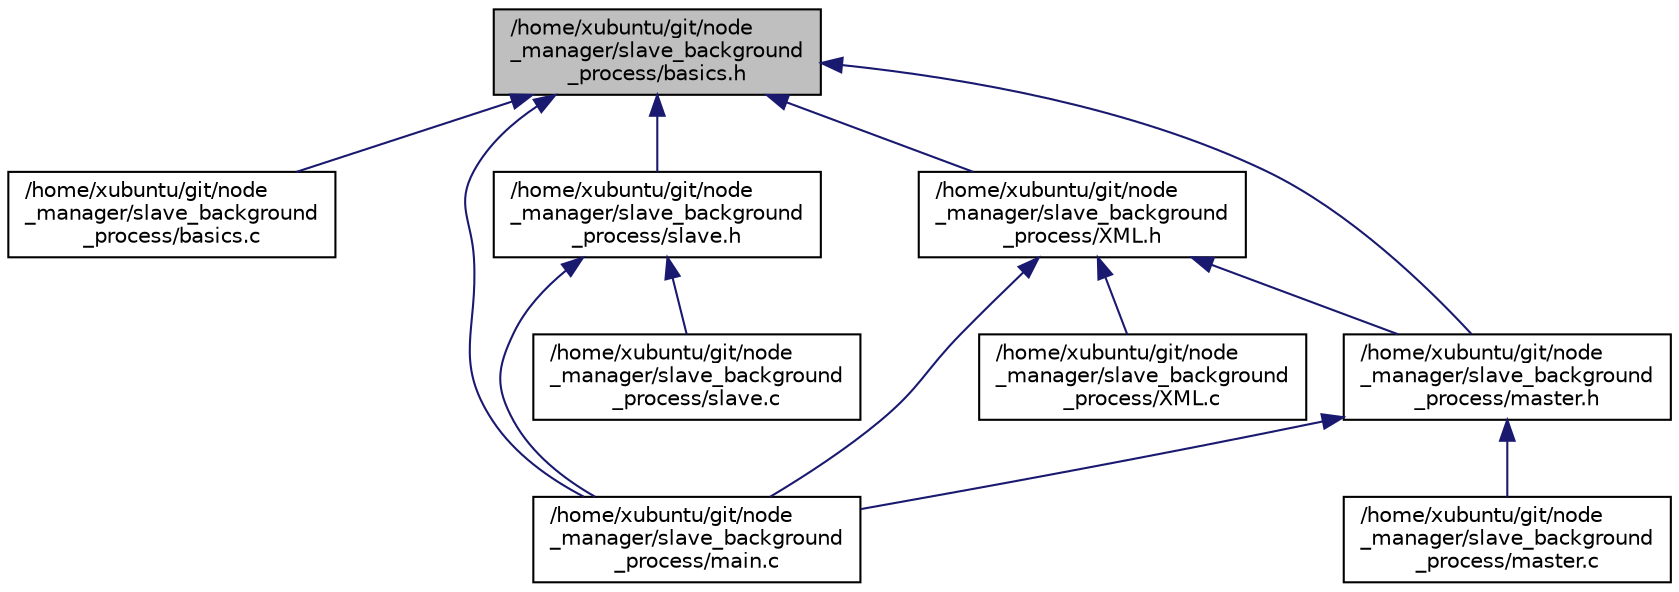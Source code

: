 digraph "/home/xubuntu/git/node_manager/slave_background_process/basics.h"
{
  edge [fontname="Helvetica",fontsize="10",labelfontname="Helvetica",labelfontsize="10"];
  node [fontname="Helvetica",fontsize="10",shape=record];
  Node1 [label="/home/xubuntu/git/node\l_manager/slave_background\l_process/basics.h",height=0.2,width=0.4,color="black", fillcolor="grey75", style="filled", fontcolor="black"];
  Node1 -> Node2 [dir="back",color="midnightblue",fontsize="10",style="solid",fontname="Helvetica"];
  Node2 [label="/home/xubuntu/git/node\l_manager/slave_background\l_process/basics.c",height=0.2,width=0.4,color="black", fillcolor="white", style="filled",URL="$basics_8c.html"];
  Node1 -> Node3 [dir="back",color="midnightblue",fontsize="10",style="solid",fontname="Helvetica"];
  Node3 [label="/home/xubuntu/git/node\l_manager/slave_background\l_process/main.c",height=0.2,width=0.4,color="black", fillcolor="white", style="filled",URL="$main_8c.html"];
  Node1 -> Node4 [dir="back",color="midnightblue",fontsize="10",style="solid",fontname="Helvetica"];
  Node4 [label="/home/xubuntu/git/node\l_manager/slave_background\l_process/slave.h",height=0.2,width=0.4,color="black", fillcolor="white", style="filled",URL="$slave_8h.html"];
  Node4 -> Node3 [dir="back",color="midnightblue",fontsize="10",style="solid",fontname="Helvetica"];
  Node4 -> Node5 [dir="back",color="midnightblue",fontsize="10",style="solid",fontname="Helvetica"];
  Node5 [label="/home/xubuntu/git/node\l_manager/slave_background\l_process/slave.c",height=0.2,width=0.4,color="black", fillcolor="white", style="filled",URL="$slave_8c.html"];
  Node1 -> Node6 [dir="back",color="midnightblue",fontsize="10",style="solid",fontname="Helvetica"];
  Node6 [label="/home/xubuntu/git/node\l_manager/slave_background\l_process/XML.h",height=0.2,width=0.4,color="black", fillcolor="white", style="filled",URL="$_x_m_l_8h.html"];
  Node6 -> Node7 [dir="back",color="midnightblue",fontsize="10",style="solid",fontname="Helvetica"];
  Node7 [label="/home/xubuntu/git/node\l_manager/slave_background\l_process/master.h",height=0.2,width=0.4,color="black", fillcolor="white", style="filled",URL="$master_8h.html"];
  Node7 -> Node3 [dir="back",color="midnightblue",fontsize="10",style="solid",fontname="Helvetica"];
  Node7 -> Node8 [dir="back",color="midnightblue",fontsize="10",style="solid",fontname="Helvetica"];
  Node8 [label="/home/xubuntu/git/node\l_manager/slave_background\l_process/master.c",height=0.2,width=0.4,color="black", fillcolor="white", style="filled",URL="$master_8c.html"];
  Node6 -> Node3 [dir="back",color="midnightblue",fontsize="10",style="solid",fontname="Helvetica"];
  Node6 -> Node9 [dir="back",color="midnightblue",fontsize="10",style="solid",fontname="Helvetica"];
  Node9 [label="/home/xubuntu/git/node\l_manager/slave_background\l_process/XML.c",height=0.2,width=0.4,color="black", fillcolor="white", style="filled",URL="$_x_m_l_8c.html"];
  Node1 -> Node7 [dir="back",color="midnightblue",fontsize="10",style="solid",fontname="Helvetica"];
}
